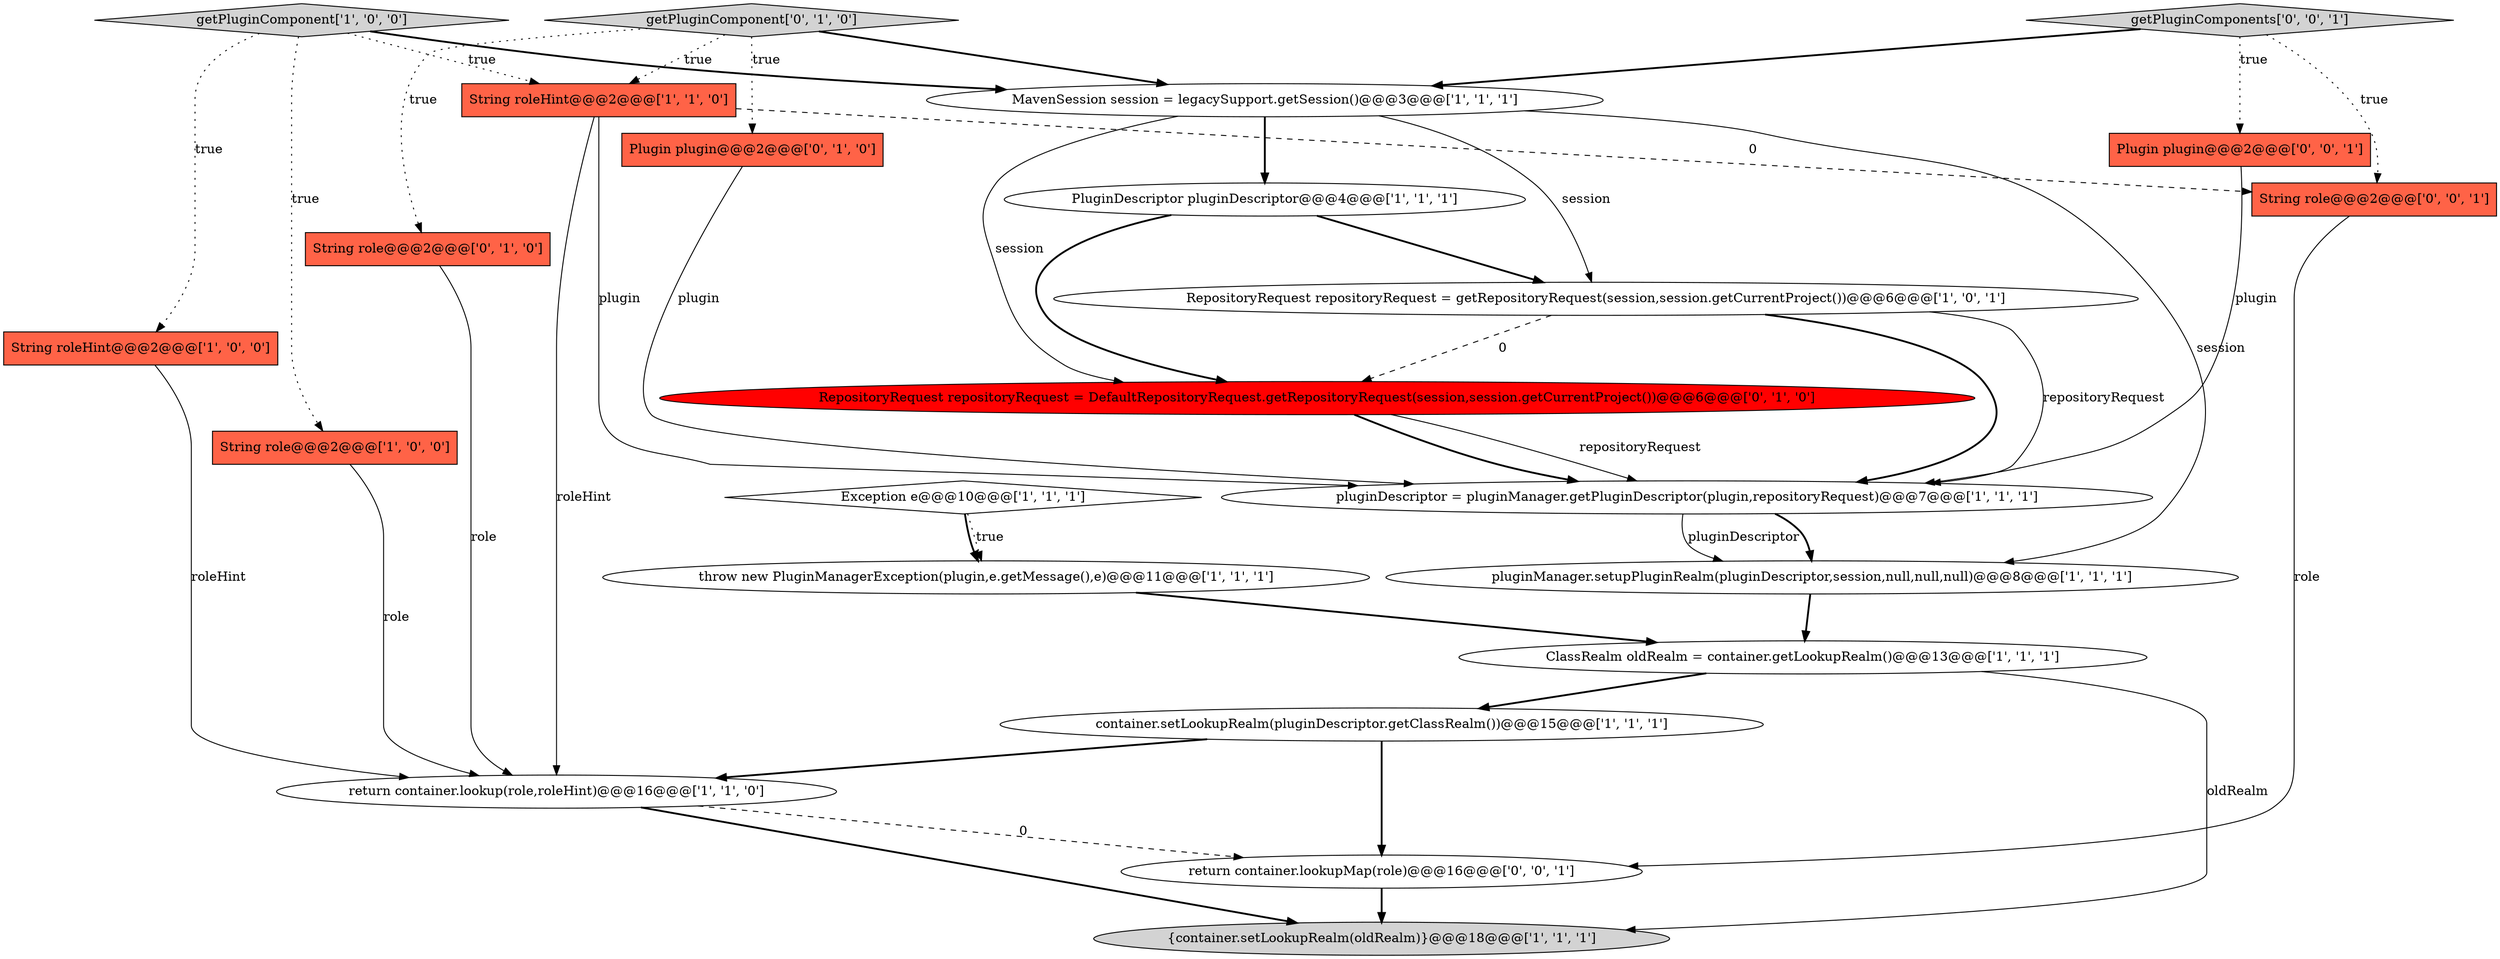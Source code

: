 digraph {
15 [style = filled, label = "Plugin plugin@@@2@@@['0', '1', '0']", fillcolor = tomato, shape = box image = "AAA0AAABBB2BBB"];
21 [style = filled, label = "return container.lookupMap(role)@@@16@@@['0', '0', '1']", fillcolor = white, shape = ellipse image = "AAA0AAABBB3BBB"];
9 [style = filled, label = "RepositoryRequest repositoryRequest = getRepositoryRequest(session,session.getCurrentProject())@@@6@@@['1', '0', '1']", fillcolor = white, shape = ellipse image = "AAA0AAABBB1BBB"];
3 [style = filled, label = "pluginDescriptor = pluginManager.getPluginDescriptor(plugin,repositoryRequest)@@@7@@@['1', '1', '1']", fillcolor = white, shape = ellipse image = "AAA0AAABBB1BBB"];
22 [style = filled, label = "getPluginComponents['0', '0', '1']", fillcolor = lightgray, shape = diamond image = "AAA0AAABBB3BBB"];
5 [style = filled, label = "container.setLookupRealm(pluginDescriptor.getClassRealm())@@@15@@@['1', '1', '1']", fillcolor = white, shape = ellipse image = "AAA0AAABBB1BBB"];
7 [style = filled, label = "pluginManager.setupPluginRealm(pluginDescriptor,session,null,null,null)@@@8@@@['1', '1', '1']", fillcolor = white, shape = ellipse image = "AAA0AAABBB1BBB"];
11 [style = filled, label = "PluginDescriptor pluginDescriptor@@@4@@@['1', '1', '1']", fillcolor = white, shape = ellipse image = "AAA0AAABBB1BBB"];
16 [style = filled, label = "String role@@@2@@@['0', '1', '0']", fillcolor = tomato, shape = box image = "AAA0AAABBB2BBB"];
14 [style = filled, label = "return container.lookup(role,roleHint)@@@16@@@['1', '1', '0']", fillcolor = white, shape = ellipse image = "AAA0AAABBB1BBB"];
20 [style = filled, label = "String role@@@2@@@['0', '0', '1']", fillcolor = tomato, shape = box image = "AAA0AAABBB3BBB"];
6 [style = filled, label = "throw new PluginManagerException(plugin,e.getMessage(),e)@@@11@@@['1', '1', '1']", fillcolor = white, shape = ellipse image = "AAA0AAABBB1BBB"];
2 [style = filled, label = "ClassRealm oldRealm = container.getLookupRealm()@@@13@@@['1', '1', '1']", fillcolor = white, shape = ellipse image = "AAA0AAABBB1BBB"];
1 [style = filled, label = "String roleHint@@@2@@@['1', '0', '0']", fillcolor = tomato, shape = box image = "AAA0AAABBB1BBB"];
10 [style = filled, label = "getPluginComponent['1', '0', '0']", fillcolor = lightgray, shape = diamond image = "AAA0AAABBB1BBB"];
17 [style = filled, label = "getPluginComponent['0', '1', '0']", fillcolor = lightgray, shape = diamond image = "AAA0AAABBB2BBB"];
8 [style = filled, label = "MavenSession session = legacySupport.getSession()@@@3@@@['1', '1', '1']", fillcolor = white, shape = ellipse image = "AAA0AAABBB1BBB"];
4 [style = filled, label = "String role@@@2@@@['1', '0', '0']", fillcolor = tomato, shape = box image = "AAA0AAABBB1BBB"];
0 [style = filled, label = "{container.setLookupRealm(oldRealm)}@@@18@@@['1', '1', '1']", fillcolor = lightgray, shape = ellipse image = "AAA0AAABBB1BBB"];
18 [style = filled, label = "RepositoryRequest repositoryRequest = DefaultRepositoryRequest.getRepositoryRequest(session,session.getCurrentProject())@@@6@@@['0', '1', '0']", fillcolor = red, shape = ellipse image = "AAA1AAABBB2BBB"];
19 [style = filled, label = "Plugin plugin@@@2@@@['0', '0', '1']", fillcolor = tomato, shape = box image = "AAA0AAABBB3BBB"];
13 [style = filled, label = "Exception e@@@10@@@['1', '1', '1']", fillcolor = white, shape = diamond image = "AAA0AAABBB1BBB"];
12 [style = filled, label = "String roleHint@@@2@@@['1', '1', '0']", fillcolor = tomato, shape = box image = "AAA0AAABBB1BBB"];
12->3 [style = solid, label="plugin"];
8->18 [style = solid, label="session"];
17->8 [style = bold, label=""];
13->6 [style = dotted, label="true"];
18->3 [style = bold, label=""];
10->12 [style = dotted, label="true"];
22->19 [style = dotted, label="true"];
12->20 [style = dashed, label="0"];
4->14 [style = solid, label="role"];
21->0 [style = bold, label=""];
8->7 [style = solid, label="session"];
2->0 [style = solid, label="oldRealm"];
9->18 [style = dashed, label="0"];
1->14 [style = solid, label="roleHint"];
15->3 [style = solid, label="plugin"];
5->14 [style = bold, label=""];
3->7 [style = solid, label="pluginDescriptor"];
11->9 [style = bold, label=""];
11->18 [style = bold, label=""];
19->3 [style = solid, label="plugin"];
6->2 [style = bold, label=""];
17->16 [style = dotted, label="true"];
22->8 [style = bold, label=""];
18->3 [style = solid, label="repositoryRequest"];
5->21 [style = bold, label=""];
17->15 [style = dotted, label="true"];
22->20 [style = dotted, label="true"];
14->0 [style = bold, label=""];
10->8 [style = bold, label=""];
3->7 [style = bold, label=""];
17->12 [style = dotted, label="true"];
7->2 [style = bold, label=""];
9->3 [style = solid, label="repositoryRequest"];
20->21 [style = solid, label="role"];
8->9 [style = solid, label="session"];
9->3 [style = bold, label=""];
16->14 [style = solid, label="role"];
14->21 [style = dashed, label="0"];
10->1 [style = dotted, label="true"];
13->6 [style = bold, label=""];
10->4 [style = dotted, label="true"];
8->11 [style = bold, label=""];
12->14 [style = solid, label="roleHint"];
2->5 [style = bold, label=""];
}
